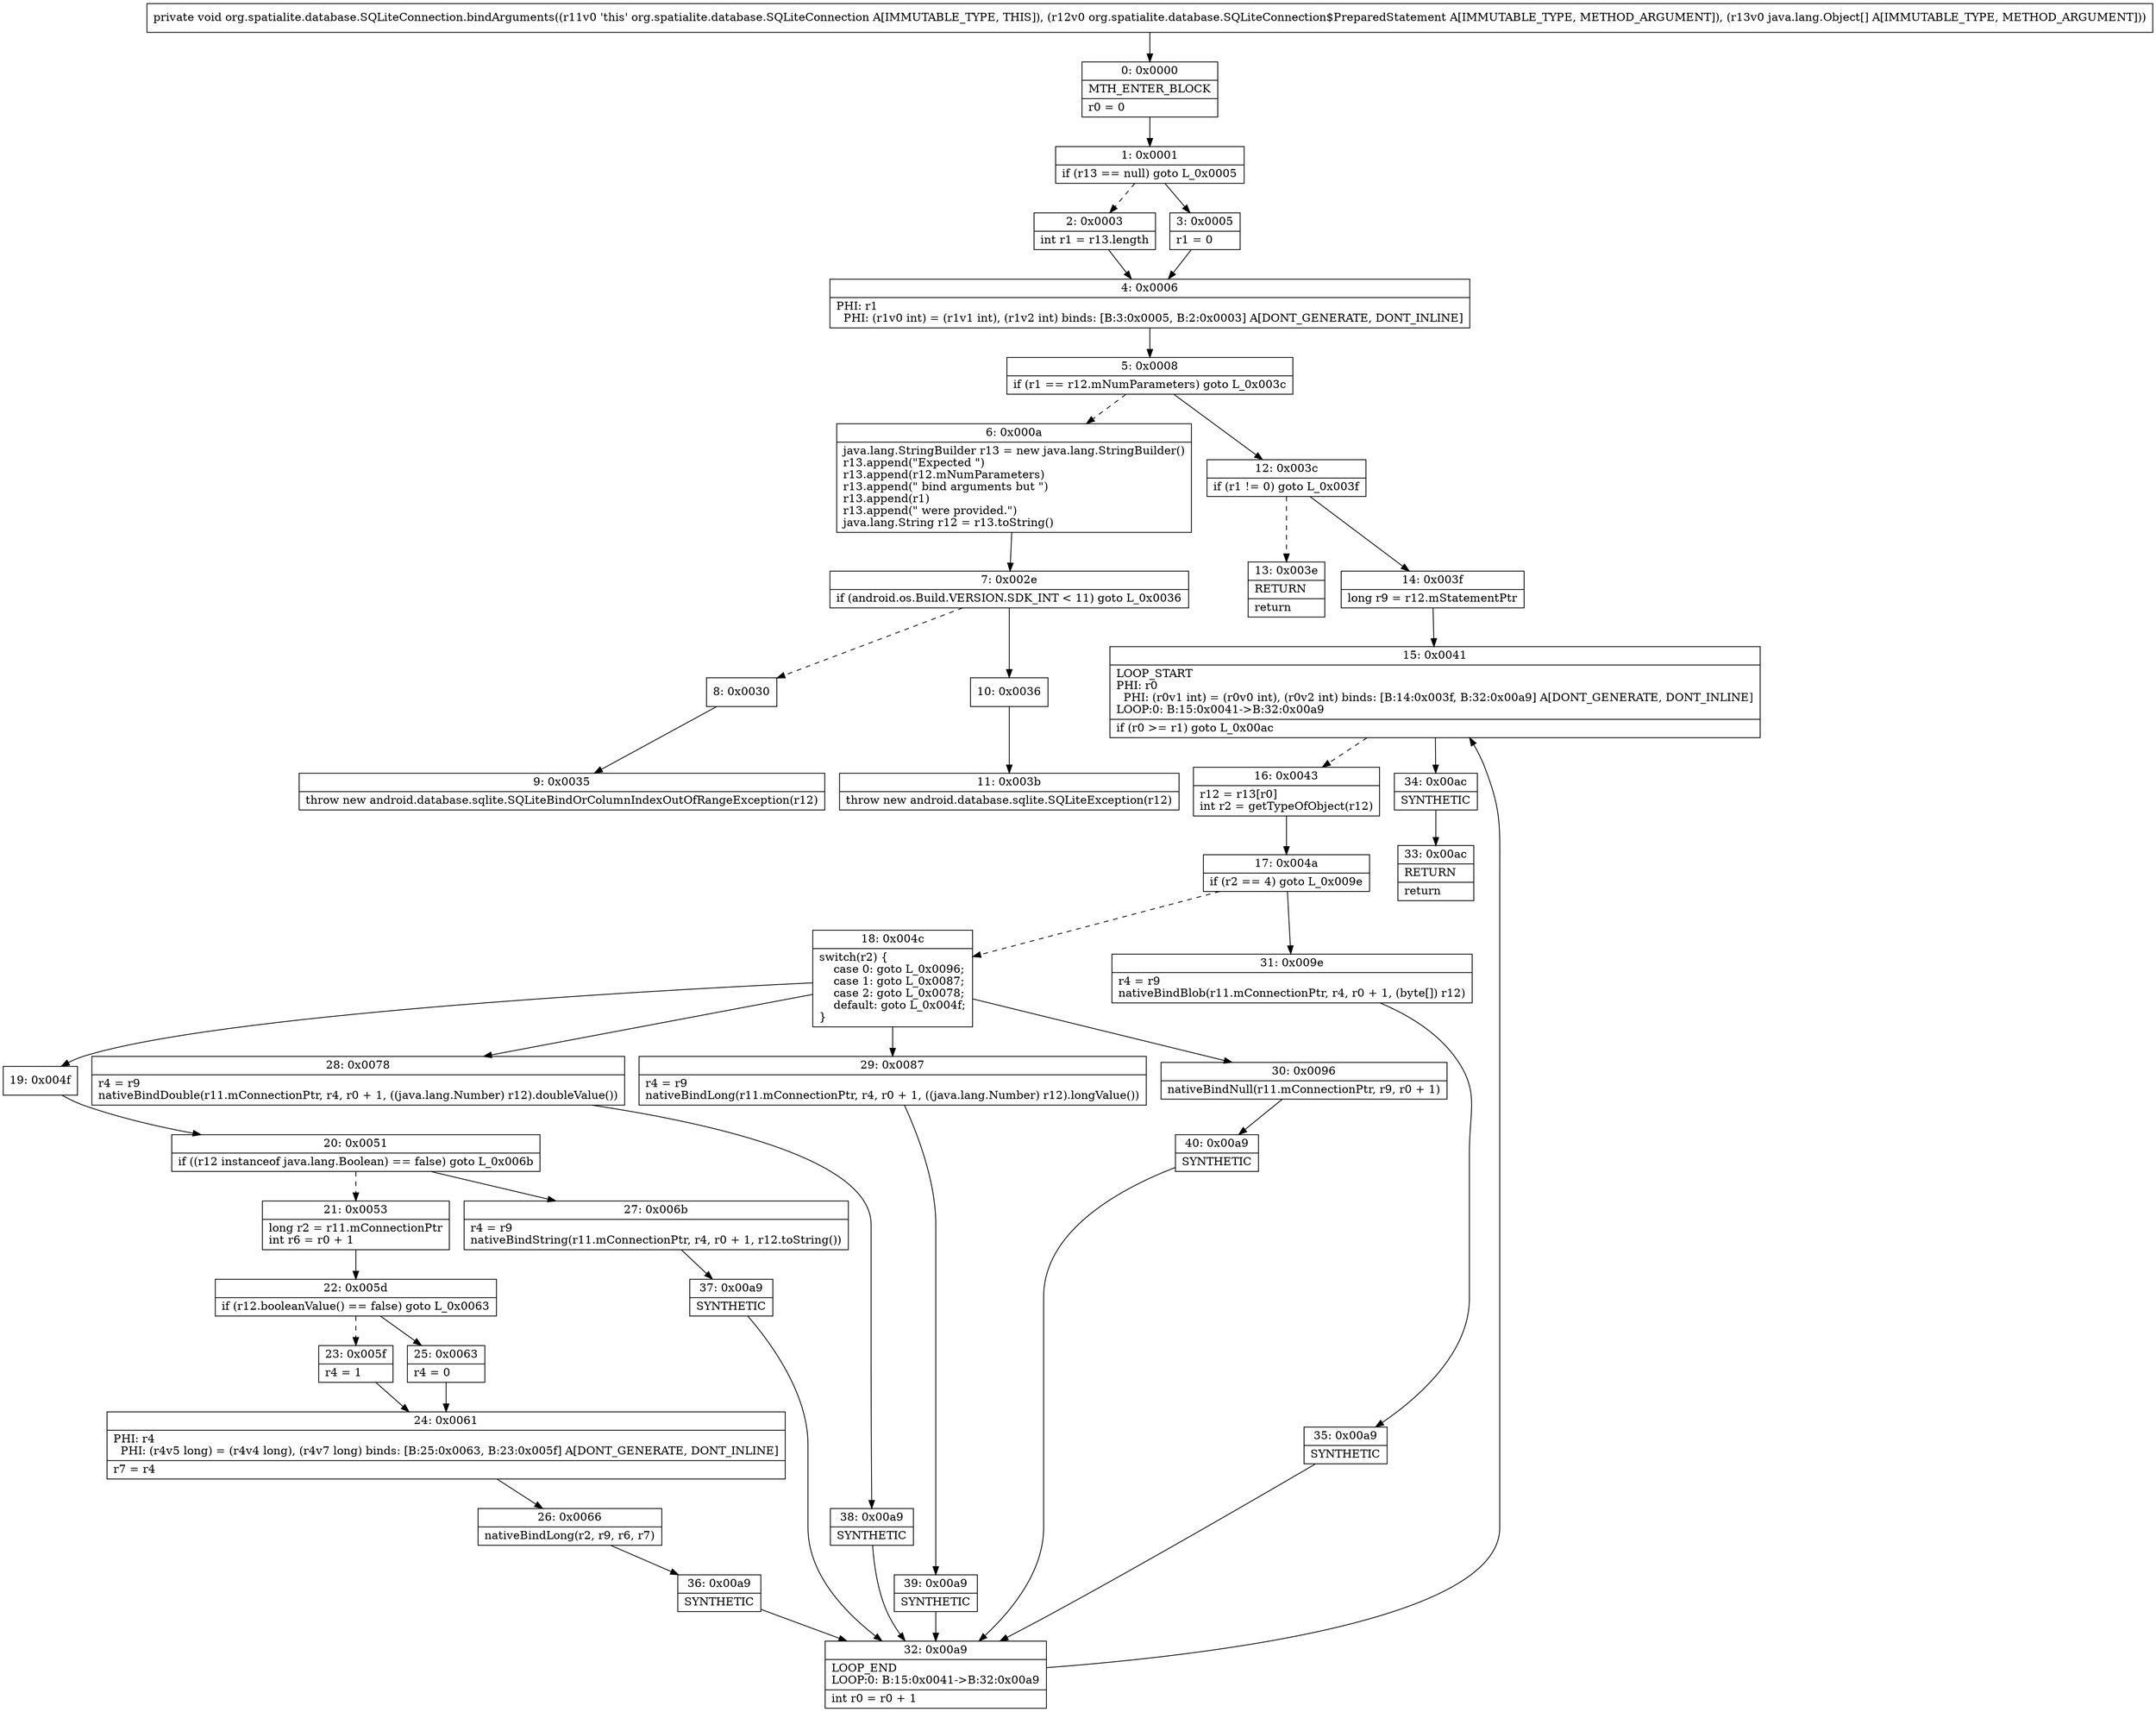 digraph "CFG fororg.spatialite.database.SQLiteConnection.bindArguments(Lorg\/spatialite\/database\/SQLiteConnection$PreparedStatement;[Ljava\/lang\/Object;)V" {
Node_0 [shape=record,label="{0\:\ 0x0000|MTH_ENTER_BLOCK\l|r0 = 0\l}"];
Node_1 [shape=record,label="{1\:\ 0x0001|if (r13 == null) goto L_0x0005\l}"];
Node_2 [shape=record,label="{2\:\ 0x0003|int r1 = r13.length\l}"];
Node_3 [shape=record,label="{3\:\ 0x0005|r1 = 0\l}"];
Node_4 [shape=record,label="{4\:\ 0x0006|PHI: r1 \l  PHI: (r1v0 int) = (r1v1 int), (r1v2 int) binds: [B:3:0x0005, B:2:0x0003] A[DONT_GENERATE, DONT_INLINE]\l}"];
Node_5 [shape=record,label="{5\:\ 0x0008|if (r1 == r12.mNumParameters) goto L_0x003c\l}"];
Node_6 [shape=record,label="{6\:\ 0x000a|java.lang.StringBuilder r13 = new java.lang.StringBuilder()\lr13.append(\"Expected \")\lr13.append(r12.mNumParameters)\lr13.append(\" bind arguments but \")\lr13.append(r1)\lr13.append(\" were provided.\")\ljava.lang.String r12 = r13.toString()\l}"];
Node_7 [shape=record,label="{7\:\ 0x002e|if (android.os.Build.VERSION.SDK_INT \< 11) goto L_0x0036\l}"];
Node_8 [shape=record,label="{8\:\ 0x0030}"];
Node_9 [shape=record,label="{9\:\ 0x0035|throw new android.database.sqlite.SQLiteBindOrColumnIndexOutOfRangeException(r12)\l}"];
Node_10 [shape=record,label="{10\:\ 0x0036}"];
Node_11 [shape=record,label="{11\:\ 0x003b|throw new android.database.sqlite.SQLiteException(r12)\l}"];
Node_12 [shape=record,label="{12\:\ 0x003c|if (r1 != 0) goto L_0x003f\l}"];
Node_13 [shape=record,label="{13\:\ 0x003e|RETURN\l|return\l}"];
Node_14 [shape=record,label="{14\:\ 0x003f|long r9 = r12.mStatementPtr\l}"];
Node_15 [shape=record,label="{15\:\ 0x0041|LOOP_START\lPHI: r0 \l  PHI: (r0v1 int) = (r0v0 int), (r0v2 int) binds: [B:14:0x003f, B:32:0x00a9] A[DONT_GENERATE, DONT_INLINE]\lLOOP:0: B:15:0x0041\-\>B:32:0x00a9\l|if (r0 \>= r1) goto L_0x00ac\l}"];
Node_16 [shape=record,label="{16\:\ 0x0043|r12 = r13[r0]\lint r2 = getTypeOfObject(r12)\l}"];
Node_17 [shape=record,label="{17\:\ 0x004a|if (r2 == 4) goto L_0x009e\l}"];
Node_18 [shape=record,label="{18\:\ 0x004c|switch(r2) \{\l    case 0: goto L_0x0096;\l    case 1: goto L_0x0087;\l    case 2: goto L_0x0078;\l    default: goto L_0x004f;\l\}\l}"];
Node_19 [shape=record,label="{19\:\ 0x004f}"];
Node_20 [shape=record,label="{20\:\ 0x0051|if ((r12 instanceof java.lang.Boolean) == false) goto L_0x006b\l}"];
Node_21 [shape=record,label="{21\:\ 0x0053|long r2 = r11.mConnectionPtr\lint r6 = r0 + 1\l}"];
Node_22 [shape=record,label="{22\:\ 0x005d|if (r12.booleanValue() == false) goto L_0x0063\l}"];
Node_23 [shape=record,label="{23\:\ 0x005f|r4 = 1\l}"];
Node_24 [shape=record,label="{24\:\ 0x0061|PHI: r4 \l  PHI: (r4v5 long) = (r4v4 long), (r4v7 long) binds: [B:25:0x0063, B:23:0x005f] A[DONT_GENERATE, DONT_INLINE]\l|r7 = r4\l}"];
Node_25 [shape=record,label="{25\:\ 0x0063|r4 = 0\l}"];
Node_26 [shape=record,label="{26\:\ 0x0066|nativeBindLong(r2, r9, r6, r7)\l}"];
Node_27 [shape=record,label="{27\:\ 0x006b|r4 = r9\lnativeBindString(r11.mConnectionPtr, r4, r0 + 1, r12.toString())\l}"];
Node_28 [shape=record,label="{28\:\ 0x0078|r4 = r9\lnativeBindDouble(r11.mConnectionPtr, r4, r0 + 1, ((java.lang.Number) r12).doubleValue())\l}"];
Node_29 [shape=record,label="{29\:\ 0x0087|r4 = r9\lnativeBindLong(r11.mConnectionPtr, r4, r0 + 1, ((java.lang.Number) r12).longValue())\l}"];
Node_30 [shape=record,label="{30\:\ 0x0096|nativeBindNull(r11.mConnectionPtr, r9, r0 + 1)\l}"];
Node_31 [shape=record,label="{31\:\ 0x009e|r4 = r9\lnativeBindBlob(r11.mConnectionPtr, r4, r0 + 1, (byte[]) r12)\l}"];
Node_32 [shape=record,label="{32\:\ 0x00a9|LOOP_END\lLOOP:0: B:15:0x0041\-\>B:32:0x00a9\l|int r0 = r0 + 1\l}"];
Node_33 [shape=record,label="{33\:\ 0x00ac|RETURN\l|return\l}"];
Node_34 [shape=record,label="{34\:\ 0x00ac|SYNTHETIC\l}"];
Node_35 [shape=record,label="{35\:\ 0x00a9|SYNTHETIC\l}"];
Node_36 [shape=record,label="{36\:\ 0x00a9|SYNTHETIC\l}"];
Node_37 [shape=record,label="{37\:\ 0x00a9|SYNTHETIC\l}"];
Node_38 [shape=record,label="{38\:\ 0x00a9|SYNTHETIC\l}"];
Node_39 [shape=record,label="{39\:\ 0x00a9|SYNTHETIC\l}"];
Node_40 [shape=record,label="{40\:\ 0x00a9|SYNTHETIC\l}"];
MethodNode[shape=record,label="{private void org.spatialite.database.SQLiteConnection.bindArguments((r11v0 'this' org.spatialite.database.SQLiteConnection A[IMMUTABLE_TYPE, THIS]), (r12v0 org.spatialite.database.SQLiteConnection$PreparedStatement A[IMMUTABLE_TYPE, METHOD_ARGUMENT]), (r13v0 java.lang.Object[] A[IMMUTABLE_TYPE, METHOD_ARGUMENT])) }"];
MethodNode -> Node_0;
Node_0 -> Node_1;
Node_1 -> Node_2[style=dashed];
Node_1 -> Node_3;
Node_2 -> Node_4;
Node_3 -> Node_4;
Node_4 -> Node_5;
Node_5 -> Node_6[style=dashed];
Node_5 -> Node_12;
Node_6 -> Node_7;
Node_7 -> Node_8[style=dashed];
Node_7 -> Node_10;
Node_8 -> Node_9;
Node_10 -> Node_11;
Node_12 -> Node_13[style=dashed];
Node_12 -> Node_14;
Node_14 -> Node_15;
Node_15 -> Node_16[style=dashed];
Node_15 -> Node_34;
Node_16 -> Node_17;
Node_17 -> Node_18[style=dashed];
Node_17 -> Node_31;
Node_18 -> Node_19;
Node_18 -> Node_28;
Node_18 -> Node_29;
Node_18 -> Node_30;
Node_19 -> Node_20;
Node_20 -> Node_21[style=dashed];
Node_20 -> Node_27;
Node_21 -> Node_22;
Node_22 -> Node_23[style=dashed];
Node_22 -> Node_25;
Node_23 -> Node_24;
Node_24 -> Node_26;
Node_25 -> Node_24;
Node_26 -> Node_36;
Node_27 -> Node_37;
Node_28 -> Node_38;
Node_29 -> Node_39;
Node_30 -> Node_40;
Node_31 -> Node_35;
Node_32 -> Node_15;
Node_34 -> Node_33;
Node_35 -> Node_32;
Node_36 -> Node_32;
Node_37 -> Node_32;
Node_38 -> Node_32;
Node_39 -> Node_32;
Node_40 -> Node_32;
}

